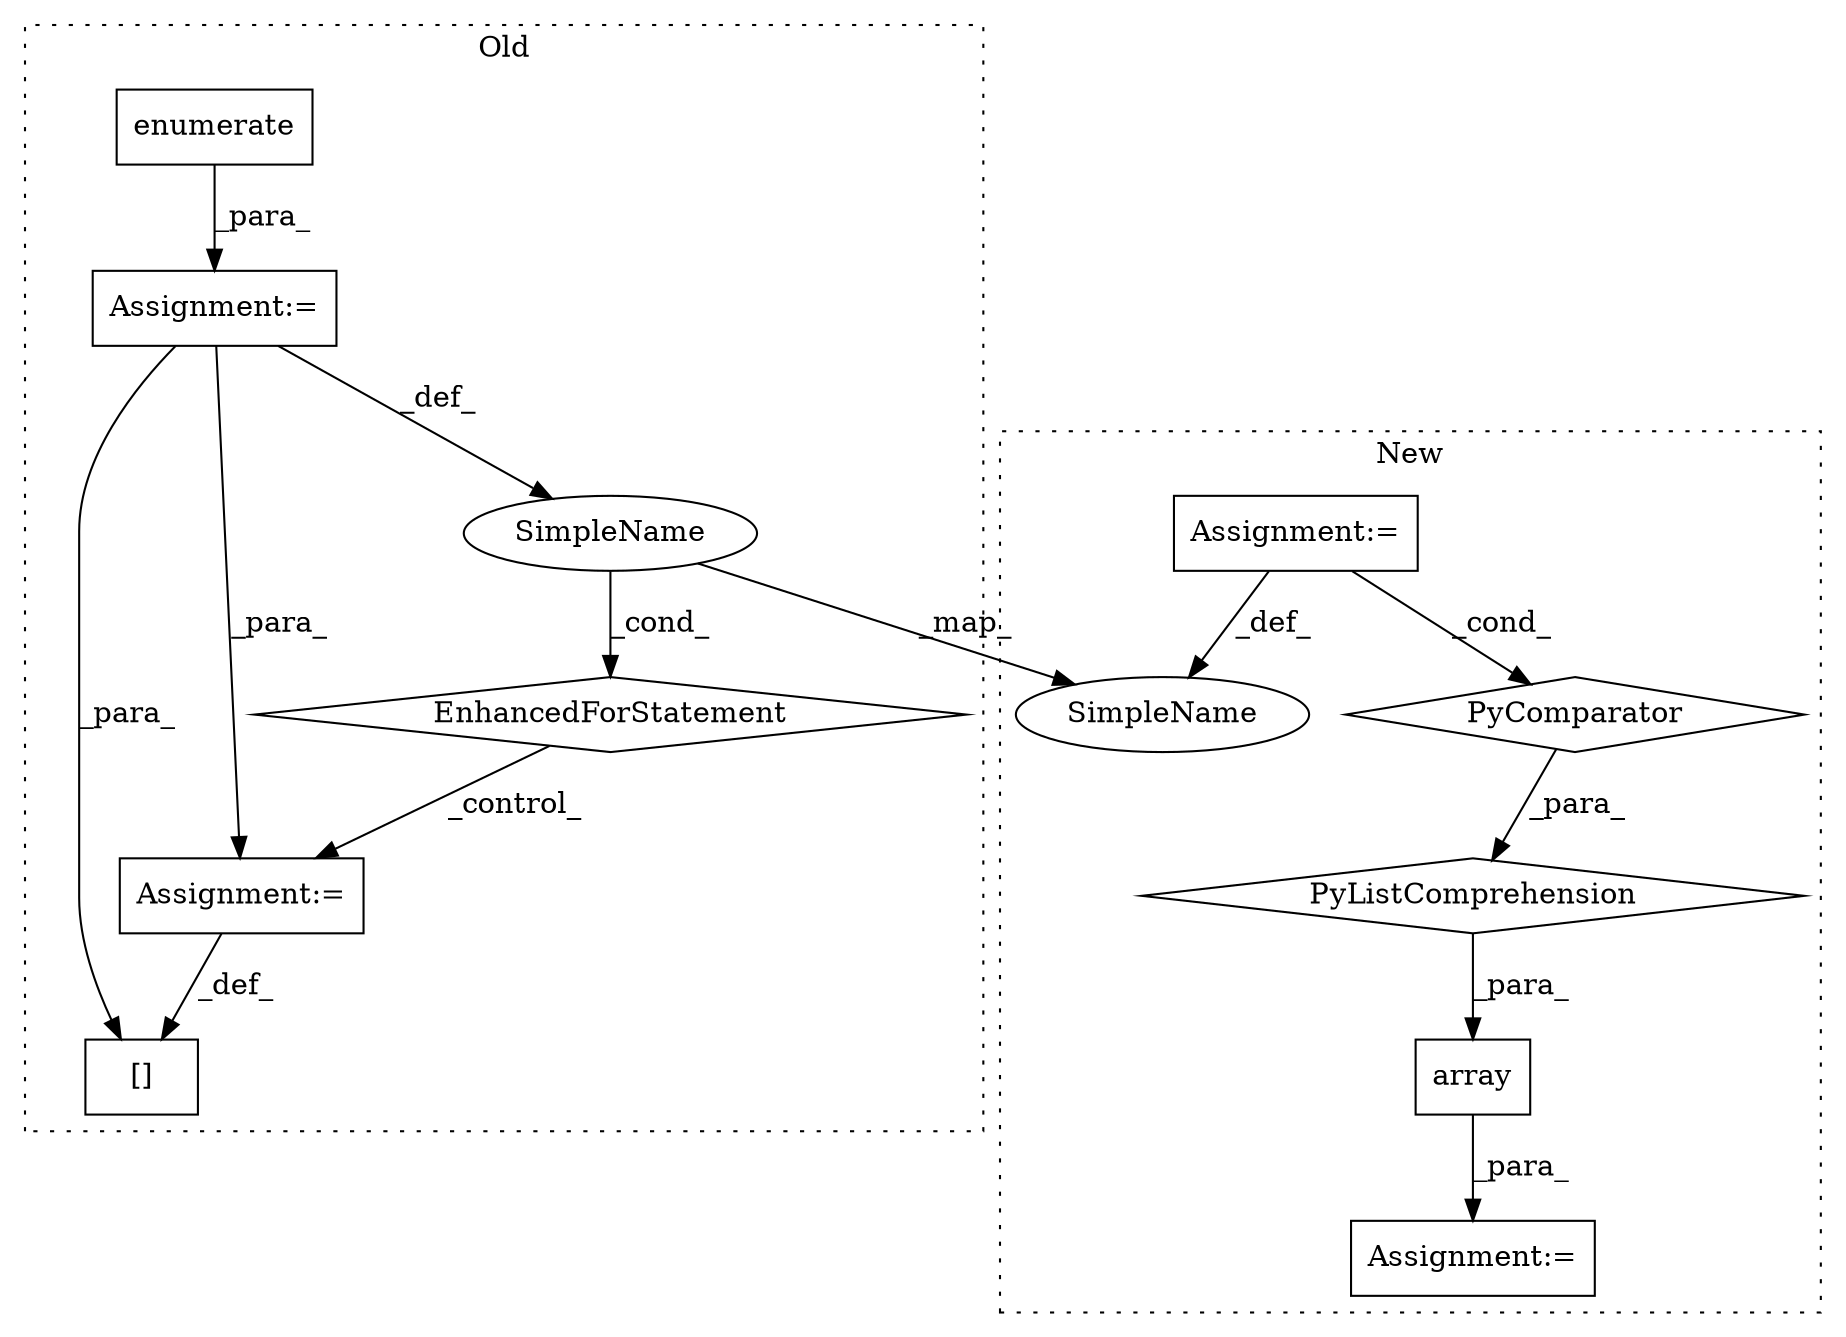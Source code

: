 digraph G {
subgraph cluster0 {
1 [label="enumerate" a="32" s="1177,1210" l="10,1" shape="box"];
3 [label="Assignment:=" a="7" s="1099,1211" l="67,2" shape="box"];
4 [label="EnhancedForStatement" a="70" s="1099,1211" l="67,2" shape="diamond"];
9 [label="Assignment:=" a="7" s="1303" l="1" shape="box"];
10 [label="[]" a="2" s="1286,1302" l="11,1" shape="box"];
11 [label="SimpleName" a="42" s="1170" l="4" shape="ellipse"];
label = "Old";
style="dotted";
}
subgraph cluster1 {
2 [label="array" a="32" s="1014,1205" l="17,1" shape="box"];
5 [label="PyListComprehension" a="109" s="1031" l="170" shape="diamond"];
6 [label="PyComparator" a="113" s="1151" l="42" shape="diamond"];
7 [label="Assignment:=" a="7" s="1007" l="1" shape="box"];
8 [label="Assignment:=" a="7" s="1151" l="42" shape="box"];
12 [label="SimpleName" a="42" s="1154" l="4" shape="ellipse"];
label = "New";
style="dotted";
}
1 -> 3 [label="_para_"];
2 -> 7 [label="_para_"];
3 -> 9 [label="_para_"];
3 -> 10 [label="_para_"];
3 -> 11 [label="_def_"];
4 -> 9 [label="_control_"];
5 -> 2 [label="_para_"];
6 -> 5 [label="_para_"];
8 -> 6 [label="_cond_"];
8 -> 12 [label="_def_"];
9 -> 10 [label="_def_"];
11 -> 12 [label="_map_"];
11 -> 4 [label="_cond_"];
}